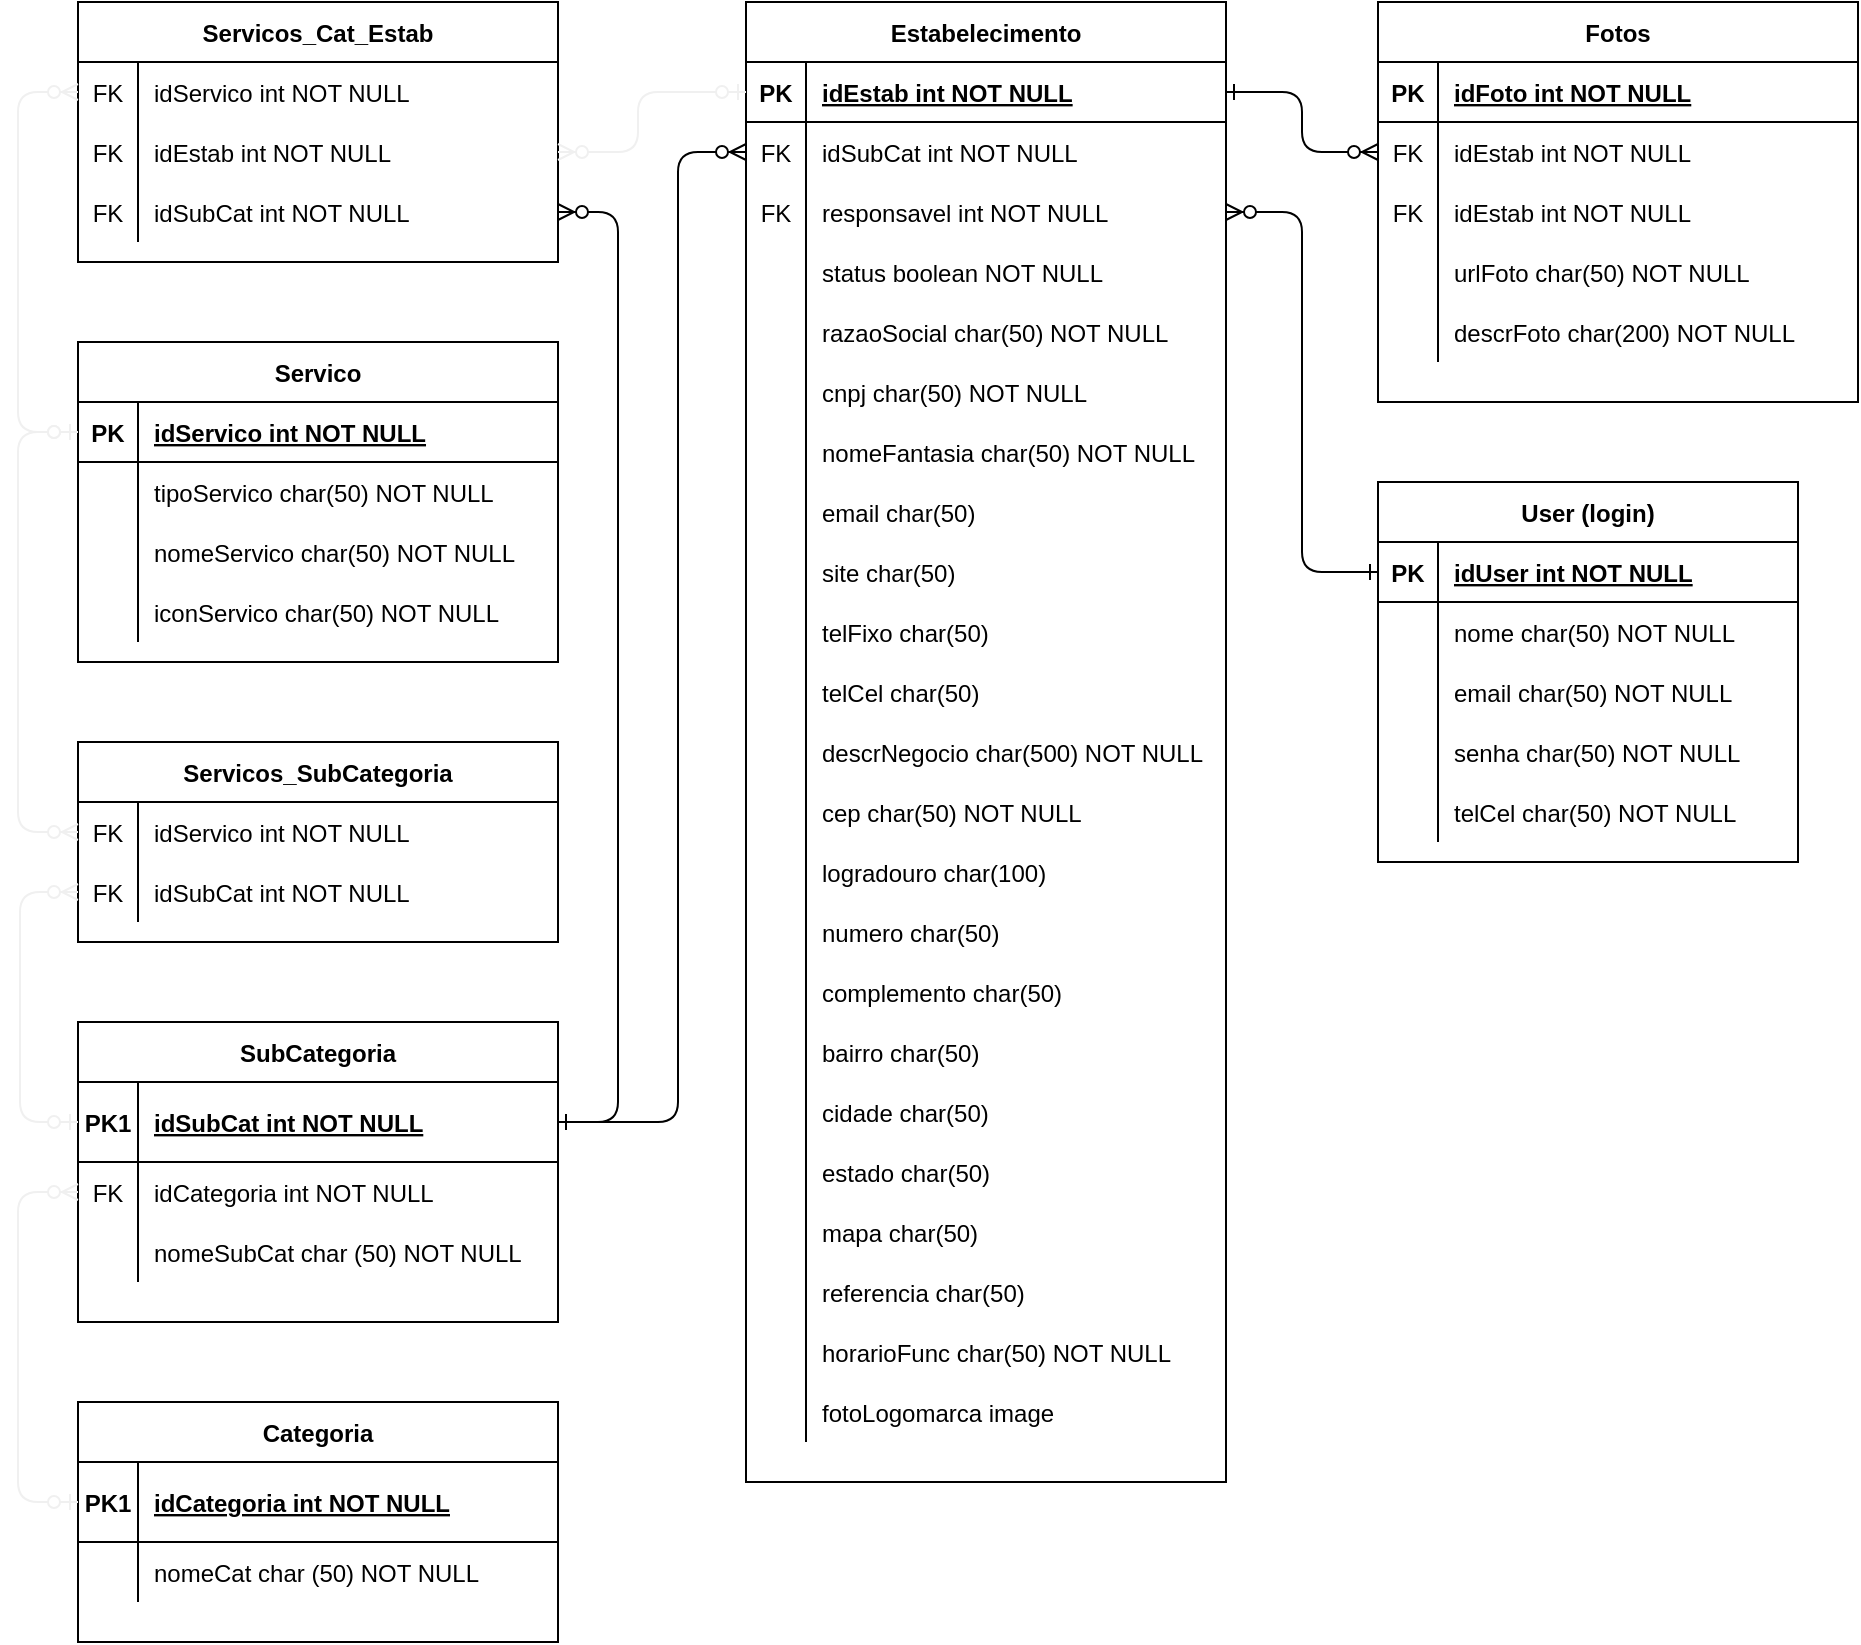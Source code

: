 <mxfile version="14.5.1" type="device"><diagram id="R2lEEEUBdFMjLlhIrx00" name="Page-1"><mxGraphModel dx="1022" dy="501" grid="1" gridSize="10" guides="1" tooltips="1" connect="1" arrows="1" fold="1" page="1" pageScale="1" pageWidth="827" pageHeight="1169" math="0" shadow="0" extFonts="Permanent Marker^https://fonts.googleapis.com/css?family=Permanent+Marker"><root><mxCell id="0"/><mxCell id="1" parent="0"/><mxCell id="C-vyLk0tnHw3VtMMgP7b-2" value="Estabelecimento" style="shape=table;startSize=30;container=1;collapsible=1;childLayout=tableLayout;fixedRows=1;rowLines=0;fontStyle=1;align=center;resizeLast=1;" parent="1" vertex="1"><mxGeometry x="414" y="40" width="240" height="740" as="geometry"/></mxCell><mxCell id="C-vyLk0tnHw3VtMMgP7b-3" value="" style="shape=partialRectangle;collapsible=0;dropTarget=0;pointerEvents=0;fillColor=none;points=[[0,0.5],[1,0.5]];portConstraint=eastwest;top=0;left=0;right=0;bottom=1;" parent="C-vyLk0tnHw3VtMMgP7b-2" vertex="1"><mxGeometry y="30" width="240" height="30" as="geometry"/></mxCell><mxCell id="C-vyLk0tnHw3VtMMgP7b-4" value="PK" style="shape=partialRectangle;overflow=hidden;connectable=0;fillColor=none;top=0;left=0;bottom=0;right=0;fontStyle=1;" parent="C-vyLk0tnHw3VtMMgP7b-3" vertex="1"><mxGeometry width="30" height="30" as="geometry"/></mxCell><mxCell id="C-vyLk0tnHw3VtMMgP7b-5" value="idEstab int NOT NULL " style="shape=partialRectangle;overflow=hidden;connectable=0;fillColor=none;top=0;left=0;bottom=0;right=0;align=left;spacingLeft=6;fontStyle=5;" parent="C-vyLk0tnHw3VtMMgP7b-3" vertex="1"><mxGeometry x="30" width="210" height="30" as="geometry"/></mxCell><mxCell id="apYfhjmW7p0xreNNF-Bd-6" value="" style="shape=partialRectangle;collapsible=0;dropTarget=0;pointerEvents=0;fillColor=none;points=[[0,0.5],[1,0.5]];portConstraint=eastwest;top=0;left=0;right=0;bottom=0;" parent="C-vyLk0tnHw3VtMMgP7b-2" vertex="1"><mxGeometry y="60" width="240" height="30" as="geometry"/></mxCell><mxCell id="apYfhjmW7p0xreNNF-Bd-7" value="FK" style="shape=partialRectangle;overflow=hidden;connectable=0;fillColor=none;top=0;left=0;bottom=0;right=0;" parent="apYfhjmW7p0xreNNF-Bd-6" vertex="1"><mxGeometry width="30" height="30" as="geometry"/></mxCell><mxCell id="apYfhjmW7p0xreNNF-Bd-8" value="idSubCat int NOT NULL" style="shape=partialRectangle;overflow=hidden;connectable=0;fillColor=none;top=0;left=0;bottom=0;right=0;align=left;spacingLeft=6;" parent="apYfhjmW7p0xreNNF-Bd-6" vertex="1"><mxGeometry x="30" width="210" height="30" as="geometry"/></mxCell><mxCell id="MFeWivulvJv46-xwnxhd-17" value="" style="shape=partialRectangle;collapsible=0;dropTarget=0;pointerEvents=0;fillColor=none;points=[[0,0.5],[1,0.5]];portConstraint=eastwest;top=0;left=0;right=0;bottom=0;" parent="C-vyLk0tnHw3VtMMgP7b-2" vertex="1"><mxGeometry y="90" width="240" height="30" as="geometry"/></mxCell><mxCell id="MFeWivulvJv46-xwnxhd-18" value="FK" style="shape=partialRectangle;overflow=hidden;connectable=0;fillColor=none;top=0;left=0;bottom=0;right=0;" parent="MFeWivulvJv46-xwnxhd-17" vertex="1"><mxGeometry width="30" height="30" as="geometry"/></mxCell><mxCell id="MFeWivulvJv46-xwnxhd-19" value="responsavel int NOT NULL" style="shape=partialRectangle;overflow=hidden;connectable=0;fillColor=none;top=0;left=0;bottom=0;right=0;align=left;spacingLeft=6;" parent="MFeWivulvJv46-xwnxhd-17" vertex="1"><mxGeometry x="30" width="210" height="30" as="geometry"/></mxCell><mxCell id="1J4vT794NHl6tC9UjQ9C-98" value="" style="shape=partialRectangle;collapsible=0;dropTarget=0;pointerEvents=0;fillColor=none;points=[[0,0.5],[1,0.5]];portConstraint=eastwest;top=0;left=0;right=0;bottom=0;" parent="C-vyLk0tnHw3VtMMgP7b-2" vertex="1"><mxGeometry y="120" width="240" height="30" as="geometry"/></mxCell><mxCell id="1J4vT794NHl6tC9UjQ9C-99" value="" style="shape=partialRectangle;overflow=hidden;connectable=0;fillColor=none;top=0;left=0;bottom=0;right=0;" parent="1J4vT794NHl6tC9UjQ9C-98" vertex="1"><mxGeometry width="30" height="30" as="geometry"/></mxCell><mxCell id="1J4vT794NHl6tC9UjQ9C-100" value="status boolean NOT NULL" style="shape=partialRectangle;overflow=hidden;connectable=0;fillColor=none;top=0;left=0;bottom=0;right=0;align=left;spacingLeft=6;" parent="1J4vT794NHl6tC9UjQ9C-98" vertex="1"><mxGeometry x="30" width="210" height="30" as="geometry"/></mxCell><mxCell id="1J4vT794NHl6tC9UjQ9C-101" value="" style="shape=partialRectangle;collapsible=0;dropTarget=0;pointerEvents=0;fillColor=none;points=[[0,0.5],[1,0.5]];portConstraint=eastwest;top=0;left=0;right=0;bottom=0;" parent="C-vyLk0tnHw3VtMMgP7b-2" vertex="1"><mxGeometry y="150" width="240" height="30" as="geometry"/></mxCell><mxCell id="1J4vT794NHl6tC9UjQ9C-102" value="" style="shape=partialRectangle;overflow=hidden;connectable=0;fillColor=none;top=0;left=0;bottom=0;right=0;" parent="1J4vT794NHl6tC9UjQ9C-101" vertex="1"><mxGeometry width="30" height="30" as="geometry"/></mxCell><mxCell id="1J4vT794NHl6tC9UjQ9C-103" value="razaoSocial char(50) NOT NULL" style="shape=partialRectangle;overflow=hidden;connectable=0;fillColor=none;top=0;left=0;bottom=0;right=0;align=left;spacingLeft=6;" parent="1J4vT794NHl6tC9UjQ9C-101" vertex="1"><mxGeometry x="30" width="210" height="30" as="geometry"/></mxCell><mxCell id="1J4vT794NHl6tC9UjQ9C-208" value="" style="shape=partialRectangle;collapsible=0;dropTarget=0;pointerEvents=0;fillColor=none;points=[[0,0.5],[1,0.5]];portConstraint=eastwest;top=0;left=0;right=0;bottom=0;" parent="C-vyLk0tnHw3VtMMgP7b-2" vertex="1"><mxGeometry y="180" width="240" height="30" as="geometry"/></mxCell><mxCell id="1J4vT794NHl6tC9UjQ9C-209" value="" style="shape=partialRectangle;overflow=hidden;connectable=0;fillColor=none;top=0;left=0;bottom=0;right=0;" parent="1J4vT794NHl6tC9UjQ9C-208" vertex="1"><mxGeometry width="30" height="30" as="geometry"/></mxCell><mxCell id="1J4vT794NHl6tC9UjQ9C-210" value="cnpj char(50) NOT NULL" style="shape=partialRectangle;overflow=hidden;connectable=0;fillColor=none;top=0;left=0;bottom=0;right=0;align=left;spacingLeft=6;" parent="1J4vT794NHl6tC9UjQ9C-208" vertex="1"><mxGeometry x="30" width="210" height="30" as="geometry"/></mxCell><mxCell id="1J4vT794NHl6tC9UjQ9C-117" value="" style="shape=partialRectangle;collapsible=0;dropTarget=0;pointerEvents=0;fillColor=none;points=[[0,0.5],[1,0.5]];portConstraint=eastwest;top=0;left=0;right=0;bottom=0;" parent="C-vyLk0tnHw3VtMMgP7b-2" vertex="1"><mxGeometry y="210" width="240" height="30" as="geometry"/></mxCell><mxCell id="1J4vT794NHl6tC9UjQ9C-118" value="" style="shape=partialRectangle;overflow=hidden;connectable=0;fillColor=none;top=0;left=0;bottom=0;right=0;" parent="1J4vT794NHl6tC9UjQ9C-117" vertex="1"><mxGeometry width="30" height="30" as="geometry"/></mxCell><mxCell id="1J4vT794NHl6tC9UjQ9C-119" value="nomeFantasia char(50) NOT NULL" style="shape=partialRectangle;overflow=hidden;connectable=0;fillColor=none;top=0;left=0;bottom=0;right=0;align=left;spacingLeft=6;" parent="1J4vT794NHl6tC9UjQ9C-117" vertex="1"><mxGeometry x="30" width="210" height="30" as="geometry"/></mxCell><mxCell id="1J4vT794NHl6tC9UjQ9C-89" value="" style="shape=partialRectangle;collapsible=0;dropTarget=0;pointerEvents=0;fillColor=none;points=[[0,0.5],[1,0.5]];portConstraint=eastwest;top=0;left=0;right=0;bottom=0;" parent="C-vyLk0tnHw3VtMMgP7b-2" vertex="1"><mxGeometry y="240" width="240" height="30" as="geometry"/></mxCell><mxCell id="1J4vT794NHl6tC9UjQ9C-90" value="" style="shape=partialRectangle;overflow=hidden;connectable=0;fillColor=none;top=0;left=0;bottom=0;right=0;" parent="1J4vT794NHl6tC9UjQ9C-89" vertex="1"><mxGeometry width="30" height="30" as="geometry"/></mxCell><mxCell id="1J4vT794NHl6tC9UjQ9C-91" value="email char(50)" style="shape=partialRectangle;overflow=hidden;connectable=0;fillColor=none;top=0;left=0;bottom=0;right=0;align=left;spacingLeft=6;" parent="1J4vT794NHl6tC9UjQ9C-89" vertex="1"><mxGeometry x="30" width="210" height="30" as="geometry"/></mxCell><mxCell id="1J4vT794NHl6tC9UjQ9C-92" value="" style="shape=partialRectangle;collapsible=0;dropTarget=0;pointerEvents=0;fillColor=none;points=[[0,0.5],[1,0.5]];portConstraint=eastwest;top=0;left=0;right=0;bottom=0;" parent="C-vyLk0tnHw3VtMMgP7b-2" vertex="1"><mxGeometry y="270" width="240" height="30" as="geometry"/></mxCell><mxCell id="1J4vT794NHl6tC9UjQ9C-93" value="" style="shape=partialRectangle;overflow=hidden;connectable=0;fillColor=none;top=0;left=0;bottom=0;right=0;" parent="1J4vT794NHl6tC9UjQ9C-92" vertex="1"><mxGeometry width="30" height="30" as="geometry"/></mxCell><mxCell id="1J4vT794NHl6tC9UjQ9C-94" value="site char(50)" style="shape=partialRectangle;overflow=hidden;connectable=0;fillColor=none;top=0;left=0;bottom=0;right=0;align=left;spacingLeft=6;" parent="1J4vT794NHl6tC9UjQ9C-92" vertex="1"><mxGeometry x="30" width="210" height="30" as="geometry"/></mxCell><mxCell id="1J4vT794NHl6tC9UjQ9C-107" value="" style="shape=partialRectangle;collapsible=0;dropTarget=0;pointerEvents=0;fillColor=none;points=[[0,0.5],[1,0.5]];portConstraint=eastwest;top=0;left=0;right=0;bottom=0;" parent="C-vyLk0tnHw3VtMMgP7b-2" vertex="1"><mxGeometry y="300" width="240" height="30" as="geometry"/></mxCell><mxCell id="1J4vT794NHl6tC9UjQ9C-108" value="" style="shape=partialRectangle;overflow=hidden;connectable=0;fillColor=none;top=0;left=0;bottom=0;right=0;" parent="1J4vT794NHl6tC9UjQ9C-107" vertex="1"><mxGeometry width="30" height="30" as="geometry"/></mxCell><mxCell id="1J4vT794NHl6tC9UjQ9C-109" value="telFixo char(50)" style="shape=partialRectangle;overflow=hidden;connectable=0;fillColor=none;top=0;left=0;bottom=0;right=0;align=left;spacingLeft=6;" parent="1J4vT794NHl6tC9UjQ9C-107" vertex="1"><mxGeometry x="30" width="210" height="30" as="geometry"/></mxCell><mxCell id="1J4vT794NHl6tC9UjQ9C-111" value="" style="shape=partialRectangle;collapsible=0;dropTarget=0;pointerEvents=0;fillColor=none;points=[[0,0.5],[1,0.5]];portConstraint=eastwest;top=0;left=0;right=0;bottom=0;" parent="C-vyLk0tnHw3VtMMgP7b-2" vertex="1"><mxGeometry y="330" width="240" height="30" as="geometry"/></mxCell><mxCell id="1J4vT794NHl6tC9UjQ9C-112" value="" style="shape=partialRectangle;overflow=hidden;connectable=0;fillColor=none;top=0;left=0;bottom=0;right=0;" parent="1J4vT794NHl6tC9UjQ9C-111" vertex="1"><mxGeometry width="30" height="30" as="geometry"/></mxCell><mxCell id="1J4vT794NHl6tC9UjQ9C-113" value="telCel char(50)" style="shape=partialRectangle;overflow=hidden;connectable=0;fillColor=none;top=0;left=0;bottom=0;right=0;align=left;spacingLeft=6;" parent="1J4vT794NHl6tC9UjQ9C-111" vertex="1"><mxGeometry x="30" width="210" height="30" as="geometry"/></mxCell><mxCell id="1J4vT794NHl6tC9UjQ9C-104" value="" style="shape=partialRectangle;collapsible=0;dropTarget=0;pointerEvents=0;fillColor=none;points=[[0,0.5],[1,0.5]];portConstraint=eastwest;top=0;left=0;right=0;bottom=0;" parent="C-vyLk0tnHw3VtMMgP7b-2" vertex="1"><mxGeometry y="360" width="240" height="30" as="geometry"/></mxCell><mxCell id="1J4vT794NHl6tC9UjQ9C-105" value="" style="shape=partialRectangle;overflow=hidden;connectable=0;fillColor=none;top=0;left=0;bottom=0;right=0;" parent="1J4vT794NHl6tC9UjQ9C-104" vertex="1"><mxGeometry width="30" height="30" as="geometry"/></mxCell><mxCell id="1J4vT794NHl6tC9UjQ9C-106" value="descrNegocio char(500) NOT NULL" style="shape=partialRectangle;overflow=hidden;connectable=0;fillColor=none;top=0;left=0;bottom=0;right=0;align=left;spacingLeft=6;" parent="1J4vT794NHl6tC9UjQ9C-104" vertex="1"><mxGeometry x="30" width="210" height="30" as="geometry"/></mxCell><mxCell id="1J4vT794NHl6tC9UjQ9C-120" value="" style="shape=partialRectangle;collapsible=0;dropTarget=0;pointerEvents=0;fillColor=none;points=[[0,0.5],[1,0.5]];portConstraint=eastwest;top=0;left=0;right=0;bottom=0;" parent="C-vyLk0tnHw3VtMMgP7b-2" vertex="1"><mxGeometry y="390" width="240" height="30" as="geometry"/></mxCell><mxCell id="1J4vT794NHl6tC9UjQ9C-121" value="" style="shape=partialRectangle;overflow=hidden;connectable=0;fillColor=none;top=0;left=0;bottom=0;right=0;" parent="1J4vT794NHl6tC9UjQ9C-120" vertex="1"><mxGeometry width="30" height="30" as="geometry"/></mxCell><mxCell id="1J4vT794NHl6tC9UjQ9C-122" value="cep char(50) NOT NULL" style="shape=partialRectangle;overflow=hidden;connectable=0;fillColor=none;top=0;left=0;bottom=0;right=0;align=left;spacingLeft=6;" parent="1J4vT794NHl6tC9UjQ9C-120" vertex="1"><mxGeometry x="30" width="210" height="30" as="geometry"/></mxCell><mxCell id="1J4vT794NHl6tC9UjQ9C-175" value="" style="shape=partialRectangle;collapsible=0;dropTarget=0;pointerEvents=0;fillColor=none;points=[[0,0.5],[1,0.5]];portConstraint=eastwest;top=0;left=0;right=0;bottom=0;" parent="C-vyLk0tnHw3VtMMgP7b-2" vertex="1"><mxGeometry y="420" width="240" height="30" as="geometry"/></mxCell><mxCell id="1J4vT794NHl6tC9UjQ9C-176" value="" style="shape=partialRectangle;overflow=hidden;connectable=0;fillColor=none;top=0;left=0;bottom=0;right=0;" parent="1J4vT794NHl6tC9UjQ9C-175" vertex="1"><mxGeometry width="30" height="30" as="geometry"/></mxCell><mxCell id="1J4vT794NHl6tC9UjQ9C-177" value="logradouro char(100)" style="shape=partialRectangle;overflow=hidden;connectable=0;fillColor=none;top=0;left=0;bottom=0;right=0;align=left;spacingLeft=6;" parent="1J4vT794NHl6tC9UjQ9C-175" vertex="1"><mxGeometry x="30" width="210" height="30" as="geometry"/></mxCell><mxCell id="1J4vT794NHl6tC9UjQ9C-178" value="" style="shape=partialRectangle;collapsible=0;dropTarget=0;pointerEvents=0;fillColor=none;points=[[0,0.5],[1,0.5]];portConstraint=eastwest;top=0;left=0;right=0;bottom=0;" parent="C-vyLk0tnHw3VtMMgP7b-2" vertex="1"><mxGeometry y="450" width="240" height="30" as="geometry"/></mxCell><mxCell id="1J4vT794NHl6tC9UjQ9C-179" value="" style="shape=partialRectangle;overflow=hidden;connectable=0;fillColor=none;top=0;left=0;bottom=0;right=0;" parent="1J4vT794NHl6tC9UjQ9C-178" vertex="1"><mxGeometry width="30" height="30" as="geometry"/></mxCell><mxCell id="1J4vT794NHl6tC9UjQ9C-180" value="numero char(50)" style="shape=partialRectangle;overflow=hidden;connectable=0;fillColor=none;top=0;left=0;bottom=0;right=0;align=left;spacingLeft=6;" parent="1J4vT794NHl6tC9UjQ9C-178" vertex="1"><mxGeometry x="30" width="210" height="30" as="geometry"/></mxCell><mxCell id="1J4vT794NHl6tC9UjQ9C-181" value="" style="shape=partialRectangle;collapsible=0;dropTarget=0;pointerEvents=0;fillColor=none;points=[[0,0.5],[1,0.5]];portConstraint=eastwest;top=0;left=0;right=0;bottom=0;" parent="C-vyLk0tnHw3VtMMgP7b-2" vertex="1"><mxGeometry y="480" width="240" height="30" as="geometry"/></mxCell><mxCell id="1J4vT794NHl6tC9UjQ9C-182" value="" style="shape=partialRectangle;overflow=hidden;connectable=0;fillColor=none;top=0;left=0;bottom=0;right=0;" parent="1J4vT794NHl6tC9UjQ9C-181" vertex="1"><mxGeometry width="30" height="30" as="geometry"/></mxCell><mxCell id="1J4vT794NHl6tC9UjQ9C-183" value="complemento char(50)" style="shape=partialRectangle;overflow=hidden;connectable=0;fillColor=none;top=0;left=0;bottom=0;right=0;align=left;spacingLeft=6;" parent="1J4vT794NHl6tC9UjQ9C-181" vertex="1"><mxGeometry x="30" width="210" height="30" as="geometry"/></mxCell><mxCell id="1J4vT794NHl6tC9UjQ9C-184" value="" style="shape=partialRectangle;collapsible=0;dropTarget=0;pointerEvents=0;fillColor=none;points=[[0,0.5],[1,0.5]];portConstraint=eastwest;top=0;left=0;right=0;bottom=0;" parent="C-vyLk0tnHw3VtMMgP7b-2" vertex="1"><mxGeometry y="510" width="240" height="30" as="geometry"/></mxCell><mxCell id="1J4vT794NHl6tC9UjQ9C-185" value="" style="shape=partialRectangle;overflow=hidden;connectable=0;fillColor=none;top=0;left=0;bottom=0;right=0;" parent="1J4vT794NHl6tC9UjQ9C-184" vertex="1"><mxGeometry width="30" height="30" as="geometry"/></mxCell><mxCell id="1J4vT794NHl6tC9UjQ9C-186" value="bairro char(50)" style="shape=partialRectangle;overflow=hidden;connectable=0;fillColor=none;top=0;left=0;bottom=0;right=0;align=left;spacingLeft=6;" parent="1J4vT794NHl6tC9UjQ9C-184" vertex="1"><mxGeometry x="30" width="210" height="30" as="geometry"/></mxCell><mxCell id="1J4vT794NHl6tC9UjQ9C-187" value="" style="shape=partialRectangle;collapsible=0;dropTarget=0;pointerEvents=0;fillColor=none;points=[[0,0.5],[1,0.5]];portConstraint=eastwest;top=0;left=0;right=0;bottom=0;" parent="C-vyLk0tnHw3VtMMgP7b-2" vertex="1"><mxGeometry y="540" width="240" height="30" as="geometry"/></mxCell><mxCell id="1J4vT794NHl6tC9UjQ9C-188" value="" style="shape=partialRectangle;overflow=hidden;connectable=0;fillColor=none;top=0;left=0;bottom=0;right=0;" parent="1J4vT794NHl6tC9UjQ9C-187" vertex="1"><mxGeometry width="30" height="30" as="geometry"/></mxCell><mxCell id="1J4vT794NHl6tC9UjQ9C-189" value="cidade char(50)" style="shape=partialRectangle;overflow=hidden;connectable=0;fillColor=none;top=0;left=0;bottom=0;right=0;align=left;spacingLeft=6;" parent="1J4vT794NHl6tC9UjQ9C-187" vertex="1"><mxGeometry x="30" width="210" height="30" as="geometry"/></mxCell><mxCell id="1J4vT794NHl6tC9UjQ9C-190" value="" style="shape=partialRectangle;collapsible=0;dropTarget=0;pointerEvents=0;fillColor=none;points=[[0,0.5],[1,0.5]];portConstraint=eastwest;top=0;left=0;right=0;bottom=0;" parent="C-vyLk0tnHw3VtMMgP7b-2" vertex="1"><mxGeometry y="570" width="240" height="30" as="geometry"/></mxCell><mxCell id="1J4vT794NHl6tC9UjQ9C-191" value="" style="shape=partialRectangle;overflow=hidden;connectable=0;fillColor=none;top=0;left=0;bottom=0;right=0;" parent="1J4vT794NHl6tC9UjQ9C-190" vertex="1"><mxGeometry width="30" height="30" as="geometry"/></mxCell><mxCell id="1J4vT794NHl6tC9UjQ9C-192" value="estado char(50)" style="shape=partialRectangle;overflow=hidden;connectable=0;fillColor=none;top=0;left=0;bottom=0;right=0;align=left;spacingLeft=6;" parent="1J4vT794NHl6tC9UjQ9C-190" vertex="1"><mxGeometry x="30" width="210" height="30" as="geometry"/></mxCell><mxCell id="1J4vT794NHl6tC9UjQ9C-193" value="" style="shape=partialRectangle;collapsible=0;dropTarget=0;pointerEvents=0;fillColor=none;points=[[0,0.5],[1,0.5]];portConstraint=eastwest;top=0;left=0;right=0;bottom=0;" parent="C-vyLk0tnHw3VtMMgP7b-2" vertex="1"><mxGeometry y="600" width="240" height="30" as="geometry"/></mxCell><mxCell id="1J4vT794NHl6tC9UjQ9C-194" value="" style="shape=partialRectangle;overflow=hidden;connectable=0;fillColor=none;top=0;left=0;bottom=0;right=0;" parent="1J4vT794NHl6tC9UjQ9C-193" vertex="1"><mxGeometry width="30" height="30" as="geometry"/></mxCell><mxCell id="1J4vT794NHl6tC9UjQ9C-195" value="mapa char(50)" style="shape=partialRectangle;overflow=hidden;connectable=0;fillColor=none;top=0;left=0;bottom=0;right=0;align=left;spacingLeft=6;" parent="1J4vT794NHl6tC9UjQ9C-193" vertex="1"><mxGeometry x="30" width="210" height="30" as="geometry"/></mxCell><mxCell id="1J4vT794NHl6tC9UjQ9C-196" value="" style="shape=partialRectangle;collapsible=0;dropTarget=0;pointerEvents=0;fillColor=none;points=[[0,0.5],[1,0.5]];portConstraint=eastwest;top=0;left=0;right=0;bottom=0;" parent="C-vyLk0tnHw3VtMMgP7b-2" vertex="1"><mxGeometry y="630" width="240" height="30" as="geometry"/></mxCell><mxCell id="1J4vT794NHl6tC9UjQ9C-197" value="" style="shape=partialRectangle;overflow=hidden;connectable=0;fillColor=none;top=0;left=0;bottom=0;right=0;" parent="1J4vT794NHl6tC9UjQ9C-196" vertex="1"><mxGeometry width="30" height="30" as="geometry"/></mxCell><mxCell id="1J4vT794NHl6tC9UjQ9C-198" value="referencia char(50)" style="shape=partialRectangle;overflow=hidden;connectable=0;fillColor=none;top=0;left=0;bottom=0;right=0;align=left;spacingLeft=6;" parent="1J4vT794NHl6tC9UjQ9C-196" vertex="1"><mxGeometry x="30" width="210" height="30" as="geometry"/></mxCell><mxCell id="1J4vT794NHl6tC9UjQ9C-202" value="" style="shape=partialRectangle;collapsible=0;dropTarget=0;pointerEvents=0;fillColor=none;points=[[0,0.5],[1,0.5]];portConstraint=eastwest;top=0;left=0;right=0;bottom=0;" parent="C-vyLk0tnHw3VtMMgP7b-2" vertex="1"><mxGeometry y="660" width="240" height="30" as="geometry"/></mxCell><mxCell id="1J4vT794NHl6tC9UjQ9C-203" value="" style="shape=partialRectangle;overflow=hidden;connectable=0;fillColor=none;top=0;left=0;bottom=0;right=0;" parent="1J4vT794NHl6tC9UjQ9C-202" vertex="1"><mxGeometry width="30" height="30" as="geometry"/></mxCell><mxCell id="1J4vT794NHl6tC9UjQ9C-204" value="horarioFunc char(50) NOT NULL" style="shape=partialRectangle;overflow=hidden;connectable=0;fillColor=none;top=0;left=0;bottom=0;right=0;align=left;spacingLeft=6;" parent="1J4vT794NHl6tC9UjQ9C-202" vertex="1"><mxGeometry x="30" width="210" height="30" as="geometry"/></mxCell><mxCell id="1J4vT794NHl6tC9UjQ9C-205" value="" style="shape=partialRectangle;collapsible=0;dropTarget=0;pointerEvents=0;fillColor=none;points=[[0,0.5],[1,0.5]];portConstraint=eastwest;top=0;left=0;right=0;bottom=0;" parent="C-vyLk0tnHw3VtMMgP7b-2" vertex="1"><mxGeometry y="690" width="240" height="30" as="geometry"/></mxCell><mxCell id="1J4vT794NHl6tC9UjQ9C-206" value="" style="shape=partialRectangle;overflow=hidden;connectable=0;fillColor=none;top=0;left=0;bottom=0;right=0;" parent="1J4vT794NHl6tC9UjQ9C-205" vertex="1"><mxGeometry width="30" height="30" as="geometry"/></mxCell><mxCell id="1J4vT794NHl6tC9UjQ9C-207" value="fotoLogomarca image" style="shape=partialRectangle;overflow=hidden;connectable=0;fillColor=none;top=0;left=0;bottom=0;right=0;align=left;spacingLeft=6;" parent="1J4vT794NHl6tC9UjQ9C-205" vertex="1"><mxGeometry x="30" width="210" height="30" as="geometry"/></mxCell><mxCell id="C-vyLk0tnHw3VtMMgP7b-13" value="User (login)" style="shape=table;startSize=30;container=1;collapsible=1;childLayout=tableLayout;fixedRows=1;rowLines=0;fontStyle=1;align=center;resizeLast=1;" parent="1" vertex="1"><mxGeometry x="730" y="280" width="210" height="190" as="geometry"/></mxCell><mxCell id="C-vyLk0tnHw3VtMMgP7b-14" value="" style="shape=partialRectangle;collapsible=0;dropTarget=0;pointerEvents=0;fillColor=none;points=[[0,0.5],[1,0.5]];portConstraint=eastwest;top=0;left=0;right=0;bottom=1;" parent="C-vyLk0tnHw3VtMMgP7b-13" vertex="1"><mxGeometry y="30" width="210" height="30" as="geometry"/></mxCell><mxCell id="C-vyLk0tnHw3VtMMgP7b-15" value="PK" style="shape=partialRectangle;overflow=hidden;connectable=0;fillColor=none;top=0;left=0;bottom=0;right=0;fontStyle=1;" parent="C-vyLk0tnHw3VtMMgP7b-14" vertex="1"><mxGeometry width="30" height="30" as="geometry"/></mxCell><mxCell id="C-vyLk0tnHw3VtMMgP7b-16" value="idUser int NOT NULL " style="shape=partialRectangle;overflow=hidden;connectable=0;fillColor=none;top=0;left=0;bottom=0;right=0;align=left;spacingLeft=6;fontStyle=5;" parent="C-vyLk0tnHw3VtMMgP7b-14" vertex="1"><mxGeometry x="30" width="180" height="30" as="geometry"/></mxCell><mxCell id="C-vyLk0tnHw3VtMMgP7b-20" value="" style="shape=partialRectangle;collapsible=0;dropTarget=0;pointerEvents=0;fillColor=none;points=[[0,0.5],[1,0.5]];portConstraint=eastwest;top=0;left=0;right=0;bottom=0;" parent="C-vyLk0tnHw3VtMMgP7b-13" vertex="1"><mxGeometry y="60" width="210" height="30" as="geometry"/></mxCell><mxCell id="C-vyLk0tnHw3VtMMgP7b-21" value="" style="shape=partialRectangle;overflow=hidden;connectable=0;fillColor=none;top=0;left=0;bottom=0;right=0;" parent="C-vyLk0tnHw3VtMMgP7b-20" vertex="1"><mxGeometry width="30" height="30" as="geometry"/></mxCell><mxCell id="C-vyLk0tnHw3VtMMgP7b-22" value="nome char(50) NOT NULL" style="shape=partialRectangle;overflow=hidden;connectable=0;fillColor=none;top=0;left=0;bottom=0;right=0;align=left;spacingLeft=6;" parent="C-vyLk0tnHw3VtMMgP7b-20" vertex="1"><mxGeometry x="30" width="180" height="30" as="geometry"/></mxCell><mxCell id="1J4vT794NHl6tC9UjQ9C-52" value="" style="shape=partialRectangle;collapsible=0;dropTarget=0;pointerEvents=0;fillColor=none;points=[[0,0.5],[1,0.5]];portConstraint=eastwest;top=0;left=0;right=0;bottom=0;" parent="C-vyLk0tnHw3VtMMgP7b-13" vertex="1"><mxGeometry y="90" width="210" height="30" as="geometry"/></mxCell><mxCell id="1J4vT794NHl6tC9UjQ9C-53" value="" style="shape=partialRectangle;overflow=hidden;connectable=0;fillColor=none;top=0;left=0;bottom=0;right=0;" parent="1J4vT794NHl6tC9UjQ9C-52" vertex="1"><mxGeometry width="30" height="30" as="geometry"/></mxCell><mxCell id="1J4vT794NHl6tC9UjQ9C-54" value="email char(50) NOT NULL" style="shape=partialRectangle;overflow=hidden;connectable=0;fillColor=none;top=0;left=0;bottom=0;right=0;align=left;spacingLeft=6;" parent="1J4vT794NHl6tC9UjQ9C-52" vertex="1"><mxGeometry x="30" width="180" height="30" as="geometry"/></mxCell><mxCell id="1J4vT794NHl6tC9UjQ9C-55" value="" style="shape=partialRectangle;collapsible=0;dropTarget=0;pointerEvents=0;fillColor=none;points=[[0,0.5],[1,0.5]];portConstraint=eastwest;top=0;left=0;right=0;bottom=0;" parent="C-vyLk0tnHw3VtMMgP7b-13" vertex="1"><mxGeometry y="120" width="210" height="30" as="geometry"/></mxCell><mxCell id="1J4vT794NHl6tC9UjQ9C-56" value="" style="shape=partialRectangle;overflow=hidden;connectable=0;fillColor=none;top=0;left=0;bottom=0;right=0;" parent="1J4vT794NHl6tC9UjQ9C-55" vertex="1"><mxGeometry width="30" height="30" as="geometry"/></mxCell><mxCell id="1J4vT794NHl6tC9UjQ9C-57" value="senha char(50) NOT NULL" style="shape=partialRectangle;overflow=hidden;connectable=0;fillColor=none;top=0;left=0;bottom=0;right=0;align=left;spacingLeft=6;" parent="1J4vT794NHl6tC9UjQ9C-55" vertex="1"><mxGeometry x="30" width="180" height="30" as="geometry"/></mxCell><mxCell id="50z6oaQ907XPbm32E1o3-4" value="" style="shape=partialRectangle;collapsible=0;dropTarget=0;pointerEvents=0;fillColor=none;points=[[0,0.5],[1,0.5]];portConstraint=eastwest;top=0;left=0;right=0;bottom=0;" parent="C-vyLk0tnHw3VtMMgP7b-13" vertex="1"><mxGeometry y="150" width="210" height="30" as="geometry"/></mxCell><mxCell id="50z6oaQ907XPbm32E1o3-5" value="" style="shape=partialRectangle;overflow=hidden;connectable=0;fillColor=none;top=0;left=0;bottom=0;right=0;" parent="50z6oaQ907XPbm32E1o3-4" vertex="1"><mxGeometry width="30" height="30" as="geometry"/></mxCell><mxCell id="50z6oaQ907XPbm32E1o3-6" value="telCel char(50) NOT NULL" style="shape=partialRectangle;overflow=hidden;connectable=0;fillColor=none;top=0;left=0;bottom=0;right=0;align=left;spacingLeft=6;" parent="50z6oaQ907XPbm32E1o3-4" vertex="1"><mxGeometry x="30" width="180" height="30" as="geometry"/></mxCell><mxCell id="1J4vT794NHl6tC9UjQ9C-11" value="Servicos_SubCategoria" style="shape=table;startSize=30;container=1;collapsible=1;childLayout=tableLayout;fixedRows=1;rowLines=0;fontStyle=1;align=center;resizeLast=1;" parent="1" vertex="1"><mxGeometry x="80" y="410" width="240" height="100" as="geometry"/></mxCell><mxCell id="1J4vT794NHl6tC9UjQ9C-18" value="" style="shape=partialRectangle;collapsible=0;dropTarget=0;pointerEvents=0;fillColor=none;points=[[0,0.5],[1,0.5]];portConstraint=eastwest;top=0;left=0;right=0;bottom=0;" parent="1J4vT794NHl6tC9UjQ9C-11" vertex="1"><mxGeometry y="30" width="240" height="30" as="geometry"/></mxCell><mxCell id="1J4vT794NHl6tC9UjQ9C-19" value="FK" style="shape=partialRectangle;overflow=hidden;connectable=0;fillColor=none;top=0;left=0;bottom=0;right=0;" parent="1J4vT794NHl6tC9UjQ9C-18" vertex="1"><mxGeometry width="30" height="30" as="geometry"/></mxCell><mxCell id="1J4vT794NHl6tC9UjQ9C-20" value="idServico int NOT NULL" style="shape=partialRectangle;overflow=hidden;connectable=0;fillColor=none;top=0;left=0;bottom=0;right=0;align=left;spacingLeft=6;" parent="1J4vT794NHl6tC9UjQ9C-18" vertex="1"><mxGeometry x="30" width="210" height="30" as="geometry"/></mxCell><mxCell id="1J4vT794NHl6tC9UjQ9C-15" value="" style="shape=partialRectangle;collapsible=0;dropTarget=0;pointerEvents=0;fillColor=none;points=[[0,0.5],[1,0.5]];portConstraint=eastwest;top=0;left=0;right=0;bottom=0;" parent="1J4vT794NHl6tC9UjQ9C-11" vertex="1"><mxGeometry y="60" width="240" height="30" as="geometry"/></mxCell><mxCell id="1J4vT794NHl6tC9UjQ9C-16" value="FK" style="shape=partialRectangle;overflow=hidden;connectable=0;fillColor=none;top=0;left=0;bottom=0;right=0;" parent="1J4vT794NHl6tC9UjQ9C-15" vertex="1"><mxGeometry width="30" height="30" as="geometry"/></mxCell><mxCell id="1J4vT794NHl6tC9UjQ9C-17" value="idSubCat int NOT NULL" style="shape=partialRectangle;overflow=hidden;connectable=0;fillColor=none;top=0;left=0;bottom=0;right=0;align=left;spacingLeft=6;" parent="1J4vT794NHl6tC9UjQ9C-15" vertex="1"><mxGeometry x="30" width="210" height="30" as="geometry"/></mxCell><mxCell id="1J4vT794NHl6tC9UjQ9C-41" value="" style="edgeStyle=elbowEdgeStyle;endArrow=ERzeroToMany;startArrow=ERone;endFill=1;startFill=0;exitX=1;exitY=0.5;exitDx=0;exitDy=0;entryX=0;entryY=0.5;entryDx=0;entryDy=0;" parent="1" source="C-vyLk0tnHw3VtMMgP7b-24" target="apYfhjmW7p0xreNNF-Bd-6" edge="1"><mxGeometry width="100" height="100" relative="1" as="geometry"><mxPoint x="320" y="285" as="sourcePoint"/><mxPoint x="410" y="170" as="targetPoint"/><Array as="points"><mxPoint x="380" y="380"/></Array></mxGeometry></mxCell><mxCell id="1J4vT794NHl6tC9UjQ9C-110" value="" style="edgeStyle=elbowEdgeStyle;endArrow=ERzeroToMany;startArrow=ERone;endFill=1;startFill=0;exitX=0;exitY=0.5;exitDx=0;exitDy=0;entryX=1;entryY=0.5;entryDx=0;entryDy=0;" parent="1" source="C-vyLk0tnHw3VtMMgP7b-14" target="MFeWivulvJv46-xwnxhd-17" edge="1"><mxGeometry width="100" height="100" relative="1" as="geometry"><mxPoint x="801" y="160" as="sourcePoint"/><mxPoint x="731" y="330" as="targetPoint"/></mxGeometry></mxCell><mxCell id="MFeWivulvJv46-xwnxhd-1" value="Servico" style="shape=table;startSize=30;container=1;collapsible=1;childLayout=tableLayout;fixedRows=1;rowLines=0;fontStyle=1;align=center;resizeLast=1;" parent="1" vertex="1"><mxGeometry x="80" y="210" width="240" height="160" as="geometry"/></mxCell><mxCell id="MFeWivulvJv46-xwnxhd-2" value="" style="shape=partialRectangle;collapsible=0;dropTarget=0;pointerEvents=0;fillColor=none;points=[[0,0.5],[1,0.5]];portConstraint=eastwest;top=0;left=0;right=0;bottom=1;" parent="MFeWivulvJv46-xwnxhd-1" vertex="1"><mxGeometry y="30" width="240" height="30" as="geometry"/></mxCell><mxCell id="MFeWivulvJv46-xwnxhd-3" value="PK" style="shape=partialRectangle;overflow=hidden;connectable=0;fillColor=none;top=0;left=0;bottom=0;right=0;fontStyle=1;" parent="MFeWivulvJv46-xwnxhd-2" vertex="1"><mxGeometry width="30" height="30" as="geometry"/></mxCell><mxCell id="MFeWivulvJv46-xwnxhd-4" value="idServico int NOT NULL " style="shape=partialRectangle;overflow=hidden;connectable=0;fillColor=none;top=0;left=0;bottom=0;right=0;align=left;spacingLeft=6;fontStyle=5;" parent="MFeWivulvJv46-xwnxhd-2" vertex="1"><mxGeometry x="30" width="210" height="30" as="geometry"/></mxCell><mxCell id="MFeWivulvJv46-xwnxhd-8" value="" style="shape=partialRectangle;collapsible=0;dropTarget=0;pointerEvents=0;fillColor=none;points=[[0,0.5],[1,0.5]];portConstraint=eastwest;top=0;left=0;right=0;bottom=0;" parent="MFeWivulvJv46-xwnxhd-1" vertex="1"><mxGeometry y="60" width="240" height="30" as="geometry"/></mxCell><mxCell id="MFeWivulvJv46-xwnxhd-9" value="" style="shape=partialRectangle;overflow=hidden;connectable=0;fillColor=none;top=0;left=0;bottom=0;right=0;" parent="MFeWivulvJv46-xwnxhd-8" vertex="1"><mxGeometry width="30" height="30" as="geometry"/></mxCell><mxCell id="MFeWivulvJv46-xwnxhd-10" value="tipoServico char(50) NOT NULL" style="shape=partialRectangle;overflow=hidden;connectable=0;fillColor=none;top=0;left=0;bottom=0;right=0;align=left;spacingLeft=6;" parent="MFeWivulvJv46-xwnxhd-8" vertex="1"><mxGeometry x="30" width="210" height="30" as="geometry"/></mxCell><mxCell id="MFeWivulvJv46-xwnxhd-11" value="" style="shape=partialRectangle;collapsible=0;dropTarget=0;pointerEvents=0;fillColor=none;points=[[0,0.5],[1,0.5]];portConstraint=eastwest;top=0;left=0;right=0;bottom=0;" parent="MFeWivulvJv46-xwnxhd-1" vertex="1"><mxGeometry y="90" width="240" height="30" as="geometry"/></mxCell><mxCell id="MFeWivulvJv46-xwnxhd-12" value="" style="shape=partialRectangle;overflow=hidden;connectable=0;fillColor=none;top=0;left=0;bottom=0;right=0;" parent="MFeWivulvJv46-xwnxhd-11" vertex="1"><mxGeometry width="30" height="30" as="geometry"/></mxCell><mxCell id="MFeWivulvJv46-xwnxhd-13" value="nomeServico char(50) NOT NULL" style="shape=partialRectangle;overflow=hidden;connectable=0;fillColor=none;top=0;left=0;bottom=0;right=0;align=left;spacingLeft=6;" parent="MFeWivulvJv46-xwnxhd-11" vertex="1"><mxGeometry x="30" width="210" height="30" as="geometry"/></mxCell><mxCell id="MFeWivulvJv46-xwnxhd-50" value="" style="shape=partialRectangle;collapsible=0;dropTarget=0;pointerEvents=0;fillColor=none;points=[[0,0.5],[1,0.5]];portConstraint=eastwest;top=0;left=0;right=0;bottom=0;" parent="MFeWivulvJv46-xwnxhd-1" vertex="1"><mxGeometry y="120" width="240" height="30" as="geometry"/></mxCell><mxCell id="MFeWivulvJv46-xwnxhd-51" value="" style="shape=partialRectangle;overflow=hidden;connectable=0;fillColor=none;top=0;left=0;bottom=0;right=0;" parent="MFeWivulvJv46-xwnxhd-50" vertex="1"><mxGeometry width="30" height="30" as="geometry"/></mxCell><mxCell id="MFeWivulvJv46-xwnxhd-52" value="iconServico char(50) NOT NULL" style="shape=partialRectangle;overflow=hidden;connectable=0;fillColor=none;top=0;left=0;bottom=0;right=0;align=left;spacingLeft=6;" parent="MFeWivulvJv46-xwnxhd-50" vertex="1"><mxGeometry x="30" width="210" height="30" as="geometry"/></mxCell><object label="Fotos" id="MFeWivulvJv46-xwnxhd-20"><mxCell style="shape=table;startSize=30;container=1;collapsible=1;childLayout=tableLayout;fixedRows=1;rowLines=0;fontStyle=1;align=center;resizeLast=1;" parent="1" vertex="1"><mxGeometry x="730" y="40" width="240" height="200" as="geometry"><mxRectangle x="140" y="120" width="130" height="30" as="alternateBounds"/></mxGeometry></mxCell></object><mxCell id="MFeWivulvJv46-xwnxhd-21" value="" style="shape=partialRectangle;collapsible=0;dropTarget=0;pointerEvents=0;fillColor=none;points=[[0,0.5],[1,0.5]];portConstraint=eastwest;top=0;left=0;right=0;bottom=1;" parent="MFeWivulvJv46-xwnxhd-20" vertex="1"><mxGeometry y="30" width="240" height="30" as="geometry"/></mxCell><mxCell id="MFeWivulvJv46-xwnxhd-22" value="PK" style="shape=partialRectangle;overflow=hidden;connectable=0;fillColor=none;top=0;left=0;bottom=0;right=0;fontStyle=1;" parent="MFeWivulvJv46-xwnxhd-21" vertex="1"><mxGeometry width="30" height="30" as="geometry"/></mxCell><mxCell id="MFeWivulvJv46-xwnxhd-23" value="idFoto int NOT NULL " style="shape=partialRectangle;overflow=hidden;connectable=0;fillColor=none;top=0;left=0;bottom=0;right=0;align=left;spacingLeft=6;fontStyle=5;" parent="MFeWivulvJv46-xwnxhd-21" vertex="1"><mxGeometry x="30" width="210" height="30" as="geometry"/></mxCell><mxCell id="Tdy4xdVujaBujbbFabaf-18" value="" style="shape=partialRectangle;collapsible=0;dropTarget=0;pointerEvents=0;fillColor=none;points=[[0,0.5],[1,0.5]];portConstraint=eastwest;top=0;left=0;right=0;bottom=0;" parent="MFeWivulvJv46-xwnxhd-20" vertex="1"><mxGeometry y="60" width="240" height="30" as="geometry"/></mxCell><mxCell id="Tdy4xdVujaBujbbFabaf-19" value="FK" style="shape=partialRectangle;overflow=hidden;connectable=0;fillColor=none;top=0;left=0;bottom=0;right=0;" parent="Tdy4xdVujaBujbbFabaf-18" vertex="1"><mxGeometry width="30" height="30" as="geometry"/></mxCell><mxCell id="Tdy4xdVujaBujbbFabaf-20" value="idEstab int NOT NULL" style="shape=partialRectangle;overflow=hidden;connectable=0;fillColor=none;top=0;left=0;bottom=0;right=0;align=left;spacingLeft=6;" parent="Tdy4xdVujaBujbbFabaf-18" vertex="1"><mxGeometry x="30" width="210" height="30" as="geometry"/></mxCell><mxCell id="MFeWivulvJv46-xwnxhd-24" value="" style="shape=partialRectangle;collapsible=0;dropTarget=0;pointerEvents=0;fillColor=none;points=[[0,0.5],[1,0.5]];portConstraint=eastwest;top=0;left=0;right=0;bottom=0;" parent="MFeWivulvJv46-xwnxhd-20" vertex="1"><mxGeometry y="90" width="240" height="30" as="geometry"/></mxCell><mxCell id="MFeWivulvJv46-xwnxhd-25" value="FK" style="shape=partialRectangle;overflow=hidden;connectable=0;fillColor=none;top=0;left=0;bottom=0;right=0;" parent="MFeWivulvJv46-xwnxhd-24" vertex="1"><mxGeometry width="30" height="30" as="geometry"/></mxCell><mxCell id="MFeWivulvJv46-xwnxhd-26" value="idEstab int NOT NULL" style="shape=partialRectangle;overflow=hidden;connectable=0;fillColor=none;top=0;left=0;bottom=0;right=0;align=left;spacingLeft=6;" parent="MFeWivulvJv46-xwnxhd-24" vertex="1"><mxGeometry x="30" width="210" height="30" as="geometry"/></mxCell><mxCell id="MFeWivulvJv46-xwnxhd-27" value="" style="shape=partialRectangle;collapsible=0;dropTarget=0;pointerEvents=0;fillColor=none;points=[[0,0.5],[1,0.5]];portConstraint=eastwest;top=0;left=0;right=0;bottom=0;" parent="MFeWivulvJv46-xwnxhd-20" vertex="1"><mxGeometry y="120" width="240" height="30" as="geometry"/></mxCell><mxCell id="MFeWivulvJv46-xwnxhd-28" value="" style="shape=partialRectangle;overflow=hidden;connectable=0;fillColor=none;top=0;left=0;bottom=0;right=0;" parent="MFeWivulvJv46-xwnxhd-27" vertex="1"><mxGeometry width="30" height="30" as="geometry"/></mxCell><mxCell id="MFeWivulvJv46-xwnxhd-29" value="urlFoto char(50) NOT NULL" style="shape=partialRectangle;overflow=hidden;connectable=0;fillColor=none;top=0;left=0;bottom=0;right=0;align=left;spacingLeft=6;" parent="MFeWivulvJv46-xwnxhd-27" vertex="1"><mxGeometry x="30" width="210" height="30" as="geometry"/></mxCell><mxCell id="MFeWivulvJv46-xwnxhd-30" value="" style="shape=partialRectangle;collapsible=0;dropTarget=0;pointerEvents=0;fillColor=none;points=[[0,0.5],[1,0.5]];portConstraint=eastwest;top=0;left=0;right=0;bottom=0;" parent="MFeWivulvJv46-xwnxhd-20" vertex="1"><mxGeometry y="150" width="240" height="30" as="geometry"/></mxCell><mxCell id="MFeWivulvJv46-xwnxhd-31" value="" style="shape=partialRectangle;overflow=hidden;connectable=0;fillColor=none;top=0;left=0;bottom=0;right=0;" parent="MFeWivulvJv46-xwnxhd-30" vertex="1"><mxGeometry width="30" height="30" as="geometry"/></mxCell><mxCell id="MFeWivulvJv46-xwnxhd-32" value="descrFoto char(200) NOT NULL" style="shape=partialRectangle;overflow=hidden;connectable=0;fillColor=none;top=0;left=0;bottom=0;right=0;align=left;spacingLeft=6;" parent="MFeWivulvJv46-xwnxhd-30" vertex="1"><mxGeometry x="30" width="210" height="30" as="geometry"/></mxCell><object label="SubCategoria" id="C-vyLk0tnHw3VtMMgP7b-23"><mxCell style="shape=table;startSize=30;container=1;collapsible=1;childLayout=tableLayout;fixedRows=1;rowLines=0;fontStyle=1;align=center;resizeLast=1;" parent="1" vertex="1"><mxGeometry x="80" y="550" width="240" height="150" as="geometry"><mxRectangle x="140" y="120" width="130" height="30" as="alternateBounds"/></mxGeometry></mxCell></object><mxCell id="C-vyLk0tnHw3VtMMgP7b-24" value="" style="shape=partialRectangle;collapsible=0;dropTarget=0;pointerEvents=0;fillColor=none;points=[[0,0.5],[1,0.5]];portConstraint=eastwest;top=0;left=0;right=0;bottom=1;" parent="C-vyLk0tnHw3VtMMgP7b-23" vertex="1"><mxGeometry y="30" width="240" height="40" as="geometry"/></mxCell><mxCell id="C-vyLk0tnHw3VtMMgP7b-25" value="PK1" style="shape=partialRectangle;overflow=hidden;connectable=0;fillColor=none;top=0;left=0;bottom=0;right=0;fontStyle=1;" parent="C-vyLk0tnHw3VtMMgP7b-24" vertex="1"><mxGeometry width="30" height="40" as="geometry"/></mxCell><mxCell id="C-vyLk0tnHw3VtMMgP7b-26" value="idSubCat int NOT NULL " style="shape=partialRectangle;overflow=hidden;connectable=0;fillColor=none;top=0;left=0;bottom=0;right=0;align=left;spacingLeft=6;fontStyle=5;" parent="C-vyLk0tnHw3VtMMgP7b-24" vertex="1"><mxGeometry x="30" width="210" height="40" as="geometry"/></mxCell><mxCell id="lw7-55O6xId432lR6jht-3" value="" style="shape=partialRectangle;collapsible=0;dropTarget=0;pointerEvents=0;fillColor=none;points=[[0,0.5],[1,0.5]];portConstraint=eastwest;top=0;left=0;right=0;bottom=0;" parent="C-vyLk0tnHw3VtMMgP7b-23" vertex="1"><mxGeometry y="70" width="240" height="30" as="geometry"/></mxCell><mxCell id="lw7-55O6xId432lR6jht-4" value="FK" style="shape=partialRectangle;overflow=hidden;connectable=0;fillColor=none;top=0;left=0;bottom=0;right=0;" parent="lw7-55O6xId432lR6jht-3" vertex="1"><mxGeometry width="30" height="30" as="geometry"/></mxCell><mxCell id="lw7-55O6xId432lR6jht-5" value="idCategoria int NOT NULL" style="shape=partialRectangle;overflow=hidden;connectable=0;fillColor=none;top=0;left=0;bottom=0;right=0;align=left;spacingLeft=6;" parent="lw7-55O6xId432lR6jht-3" vertex="1"><mxGeometry x="30" width="210" height="30" as="geometry"/></mxCell><mxCell id="Tdy4xdVujaBujbbFabaf-15" value="" style="shape=partialRectangle;collapsible=0;dropTarget=0;pointerEvents=0;fillColor=none;points=[[0,0.5],[1,0.5]];portConstraint=eastwest;top=0;left=0;right=0;bottom=0;" parent="C-vyLk0tnHw3VtMMgP7b-23" vertex="1"><mxGeometry y="100" width="240" height="30" as="geometry"/></mxCell><mxCell id="Tdy4xdVujaBujbbFabaf-16" value="" style="shape=partialRectangle;overflow=hidden;connectable=0;fillColor=none;top=0;left=0;bottom=0;right=0;" parent="Tdy4xdVujaBujbbFabaf-15" vertex="1"><mxGeometry width="30" height="30" as="geometry"/></mxCell><mxCell id="Tdy4xdVujaBujbbFabaf-17" value="nomeSubCat char (50) NOT NULL" style="shape=partialRectangle;overflow=hidden;connectable=0;fillColor=none;top=0;left=0;bottom=0;right=0;align=left;spacingLeft=6;" parent="Tdy4xdVujaBujbbFabaf-15" vertex="1"><mxGeometry x="30" width="210" height="30" as="geometry"/></mxCell><mxCell id="MFeWivulvJv46-xwnxhd-37" value="" style="edgeStyle=elbowEdgeStyle;fontSize=12;html=1;endArrow=ERzeroToMany;startArrow=ERzeroToOne;strokeColor=#f0f0f0;exitX=0;exitY=0.5;exitDx=0;exitDy=0;entryX=0;entryY=0.5;entryDx=0;entryDy=0;" parent="1" source="C-vyLk0tnHw3VtMMgP7b-24" target="1J4vT794NHl6tC9UjQ9C-15" edge="1"><mxGeometry width="100" height="100" relative="1" as="geometry"><mxPoint x="381" y="410" as="sourcePoint"/><mxPoint x="481" y="310" as="targetPoint"/><Array as="points"><mxPoint x="51" y="220"/></Array></mxGeometry></mxCell><mxCell id="MFeWivulvJv46-xwnxhd-39" value="" style="edgeStyle=elbowEdgeStyle;fontSize=12;html=1;endArrow=ERzeroToMany;startArrow=ERzeroToOne;strokeColor=#f0f0f0;exitX=0;exitY=0.5;exitDx=0;exitDy=0;entryX=0;entryY=0.5;entryDx=0;entryDy=0;" parent="1" source="MFeWivulvJv46-xwnxhd-2" target="1J4vT794NHl6tC9UjQ9C-18" edge="1"><mxGeometry width="100" height="100" relative="1" as="geometry"><mxPoint x="91" y="100" as="sourcePoint"/><mxPoint x="91" y="365" as="targetPoint"/><Array as="points"><mxPoint x="50" y="320"/></Array></mxGeometry></mxCell><mxCell id="vjR5zpnH4d-KRGFLFmKj-4" value="Servicos_Cat_Estab" style="shape=table;startSize=30;container=1;collapsible=1;childLayout=tableLayout;fixedRows=1;rowLines=0;fontStyle=1;align=center;resizeLast=1;" parent="1" vertex="1"><mxGeometry x="80" y="40" width="240" height="130" as="geometry"/></mxCell><mxCell id="vjR5zpnH4d-KRGFLFmKj-8" value="" style="shape=partialRectangle;collapsible=0;dropTarget=0;pointerEvents=0;fillColor=none;points=[[0,0.5],[1,0.5]];portConstraint=eastwest;top=0;left=0;right=0;bottom=0;" parent="vjR5zpnH4d-KRGFLFmKj-4" vertex="1"><mxGeometry y="30" width="240" height="30" as="geometry"/></mxCell><mxCell id="vjR5zpnH4d-KRGFLFmKj-9" value="FK" style="shape=partialRectangle;overflow=hidden;connectable=0;fillColor=none;top=0;left=0;bottom=0;right=0;" parent="vjR5zpnH4d-KRGFLFmKj-8" vertex="1"><mxGeometry width="30" height="30" as="geometry"/></mxCell><mxCell id="vjR5zpnH4d-KRGFLFmKj-10" value="idServico int NOT NULL" style="shape=partialRectangle;overflow=hidden;connectable=0;fillColor=none;top=0;left=0;bottom=0;right=0;align=left;spacingLeft=6;" parent="vjR5zpnH4d-KRGFLFmKj-8" vertex="1"><mxGeometry x="30" width="210" height="30" as="geometry"/></mxCell><mxCell id="vjR5zpnH4d-KRGFLFmKj-11" value="" style="shape=partialRectangle;collapsible=0;dropTarget=0;pointerEvents=0;fillColor=none;points=[[0,0.5],[1,0.5]];portConstraint=eastwest;top=0;left=0;right=0;bottom=0;" parent="vjR5zpnH4d-KRGFLFmKj-4" vertex="1"><mxGeometry y="60" width="240" height="30" as="geometry"/></mxCell><mxCell id="vjR5zpnH4d-KRGFLFmKj-12" value="FK" style="shape=partialRectangle;overflow=hidden;connectable=0;fillColor=none;top=0;left=0;bottom=0;right=0;" parent="vjR5zpnH4d-KRGFLFmKj-11" vertex="1"><mxGeometry width="30" height="30" as="geometry"/></mxCell><mxCell id="vjR5zpnH4d-KRGFLFmKj-13" value="idEstab int NOT NULL" style="shape=partialRectangle;overflow=hidden;connectable=0;fillColor=none;top=0;left=0;bottom=0;right=0;align=left;spacingLeft=6;" parent="vjR5zpnH4d-KRGFLFmKj-11" vertex="1"><mxGeometry x="30" width="210" height="30" as="geometry"/></mxCell><mxCell id="apYfhjmW7p0xreNNF-Bd-2" value="" style="shape=partialRectangle;collapsible=0;dropTarget=0;pointerEvents=0;fillColor=none;points=[[0,0.5],[1,0.5]];portConstraint=eastwest;top=0;left=0;right=0;bottom=0;" parent="vjR5zpnH4d-KRGFLFmKj-4" vertex="1"><mxGeometry y="90" width="240" height="30" as="geometry"/></mxCell><mxCell id="apYfhjmW7p0xreNNF-Bd-3" value="FK" style="shape=partialRectangle;overflow=hidden;connectable=0;fillColor=none;top=0;left=0;bottom=0;right=0;" parent="apYfhjmW7p0xreNNF-Bd-2" vertex="1"><mxGeometry width="30" height="30" as="geometry"/></mxCell><mxCell id="apYfhjmW7p0xreNNF-Bd-4" value="idSubCat int NOT NULL" style="shape=partialRectangle;overflow=hidden;connectable=0;fillColor=none;top=0;left=0;bottom=0;right=0;align=left;spacingLeft=6;" parent="apYfhjmW7p0xreNNF-Bd-2" vertex="1"><mxGeometry x="30" width="210" height="30" as="geometry"/></mxCell><mxCell id="vjR5zpnH4d-KRGFLFmKj-20" value="" style="edgeStyle=elbowEdgeStyle;endArrow=ERzeroToMany;startArrow=ERone;endFill=1;startFill=0;entryX=1;entryY=0.5;entryDx=0;entryDy=0;exitX=1;exitY=0.5;exitDx=0;exitDy=0;" parent="1" source="C-vyLk0tnHw3VtMMgP7b-24" target="apYfhjmW7p0xreNNF-Bd-2" edge="1"><mxGeometry width="100" height="100" relative="1" as="geometry"><mxPoint x="70" y="510" as="sourcePoint"/><mxPoint x="360" y="140" as="targetPoint"/><Array as="points"><mxPoint x="350" y="380"/></Array></mxGeometry></mxCell><mxCell id="apYfhjmW7p0xreNNF-Bd-1" value="" style="edgeStyle=elbowEdgeStyle;fontSize=12;html=1;endArrow=ERzeroToMany;startArrow=ERzeroToOne;strokeColor=#f0f0f0;exitX=0;exitY=0.5;exitDx=0;exitDy=0;entryX=0;entryY=0.5;entryDx=0;entryDy=0;" parent="1" source="MFeWivulvJv46-xwnxhd-2" target="vjR5zpnH4d-KRGFLFmKj-8" edge="1"><mxGeometry width="100" height="100" relative="1" as="geometry"><mxPoint x="60" y="200" as="sourcePoint"/><mxPoint x="50" y="60" as="targetPoint"/><Array as="points"><mxPoint x="50" y="160"/></Array></mxGeometry></mxCell><mxCell id="apYfhjmW7p0xreNNF-Bd-5" value="" style="edgeStyle=elbowEdgeStyle;fontSize=12;html=1;endArrow=ERzeroToMany;startArrow=ERzeroToOne;strokeColor=#f0f0f0;entryX=1;entryY=0.5;entryDx=0;entryDy=0;exitX=0;exitY=0.5;exitDx=0;exitDy=0;" parent="1" source="C-vyLk0tnHw3VtMMgP7b-3" target="vjR5zpnH4d-KRGFLFmKj-11" edge="1"><mxGeometry width="100" height="100" relative="1" as="geometry"><mxPoint x="350" y="50" as="sourcePoint"/><mxPoint x="400" y="55" as="targetPoint"/><Array as="points"><mxPoint x="360" y="100"/></Array></mxGeometry></mxCell><object label="Categoria" id="Tdy4xdVujaBujbbFabaf-1"><mxCell style="shape=table;startSize=30;container=1;collapsible=1;childLayout=tableLayout;fixedRows=1;rowLines=0;fontStyle=1;align=center;resizeLast=1;" parent="1" vertex="1"><mxGeometry x="80" y="740" width="240" height="120" as="geometry"><mxRectangle x="140" y="120" width="130" height="30" as="alternateBounds"/></mxGeometry></mxCell></object><mxCell id="Tdy4xdVujaBujbbFabaf-2" value="" style="shape=partialRectangle;collapsible=0;dropTarget=0;pointerEvents=0;fillColor=none;points=[[0,0.5],[1,0.5]];portConstraint=eastwest;top=0;left=0;right=0;bottom=1;" parent="Tdy4xdVujaBujbbFabaf-1" vertex="1"><mxGeometry y="30" width="240" height="40" as="geometry"/></mxCell><mxCell id="Tdy4xdVujaBujbbFabaf-3" value="PK1" style="shape=partialRectangle;overflow=hidden;connectable=0;fillColor=none;top=0;left=0;bottom=0;right=0;fontStyle=1;" parent="Tdy4xdVujaBujbbFabaf-2" vertex="1"><mxGeometry width="30" height="40" as="geometry"/></mxCell><mxCell id="Tdy4xdVujaBujbbFabaf-4" value="idCategoria int NOT NULL " style="shape=partialRectangle;overflow=hidden;connectable=0;fillColor=none;top=0;left=0;bottom=0;right=0;align=left;spacingLeft=6;fontStyle=5;" parent="Tdy4xdVujaBujbbFabaf-2" vertex="1"><mxGeometry x="30" width="210" height="40" as="geometry"/></mxCell><mxCell id="Tdy4xdVujaBujbbFabaf-11" value="" style="shape=partialRectangle;collapsible=0;dropTarget=0;pointerEvents=0;fillColor=none;points=[[0,0.5],[1,0.5]];portConstraint=eastwest;top=0;left=0;right=0;bottom=0;" parent="Tdy4xdVujaBujbbFabaf-1" vertex="1"><mxGeometry y="70" width="240" height="30" as="geometry"/></mxCell><mxCell id="Tdy4xdVujaBujbbFabaf-12" value="" style="shape=partialRectangle;overflow=hidden;connectable=0;fillColor=none;top=0;left=0;bottom=0;right=0;container=0;" parent="Tdy4xdVujaBujbbFabaf-11" vertex="1"><mxGeometry width="30" height="30" as="geometry"/></mxCell><mxCell id="Tdy4xdVujaBujbbFabaf-13" value="nomeCat char (50) NOT NULL" style="shape=partialRectangle;overflow=hidden;connectable=0;fillColor=none;top=0;left=0;bottom=0;right=0;align=left;spacingLeft=6;" parent="Tdy4xdVujaBujbbFabaf-11" vertex="1"><mxGeometry x="30" width="210" height="30" as="geometry"/></mxCell><mxCell id="Tdy4xdVujaBujbbFabaf-14" value="" style="edgeStyle=elbowEdgeStyle;fontSize=12;html=1;endArrow=ERzeroToMany;startArrow=ERzeroToOne;strokeColor=#f0f0f0;entryX=0;entryY=0.5;entryDx=0;entryDy=0;exitX=0;exitY=0.5;exitDx=0;exitDy=0;" parent="1" source="Tdy4xdVujaBujbbFabaf-2" target="lw7-55O6xId432lR6jht-3" edge="1"><mxGeometry width="100" height="100" relative="1" as="geometry"><mxPoint x="80" y="710" as="sourcePoint"/><mxPoint x="49" y="610" as="targetPoint"/><Array as="points"><mxPoint x="50" y="713"/></Array></mxGeometry></mxCell><mxCell id="MFeWivulvJv46-xwnxhd-42" value="" style="edgeStyle=elbowEdgeStyle;endArrow=ERzeroToMany;startArrow=ERone;endFill=1;startFill=0;exitX=1;exitY=0.5;exitDx=0;exitDy=0;entryX=0;entryY=0.5;entryDx=0;entryDy=0;" parent="1" source="C-vyLk0tnHw3VtMMgP7b-3" target="Tdy4xdVujaBujbbFabaf-18" edge="1"><mxGeometry width="100" height="100" relative="1" as="geometry"><mxPoint x="670" y="160" as="sourcePoint"/><mxPoint x="720" y="60" as="targetPoint"/></mxGeometry></mxCell></root></mxGraphModel></diagram></mxfile>